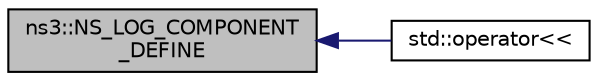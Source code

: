 digraph "ns3::NS_LOG_COMPONENT_DEFINE"
{
  edge [fontname="Helvetica",fontsize="10",labelfontname="Helvetica",labelfontsize="10"];
  node [fontname="Helvetica",fontsize="10",shape=record];
  rankdir="LR";
  Node1 [label="ns3::NS_LOG_COMPONENT\l_DEFINE",height=0.2,width=0.4,color="black", fillcolor="grey75", style="filled", fontcolor="black"];
  Node1 -> Node2 [dir="back",color="midnightblue",fontsize="10",style="solid"];
  Node2 [label="std::operator\<\<",height=0.2,width=0.4,color="black", fillcolor="white", style="filled",URL="$d8/dcc/namespacestd.html#a0957ee82926700d8b55ff0f911cd8bc8"];
}
